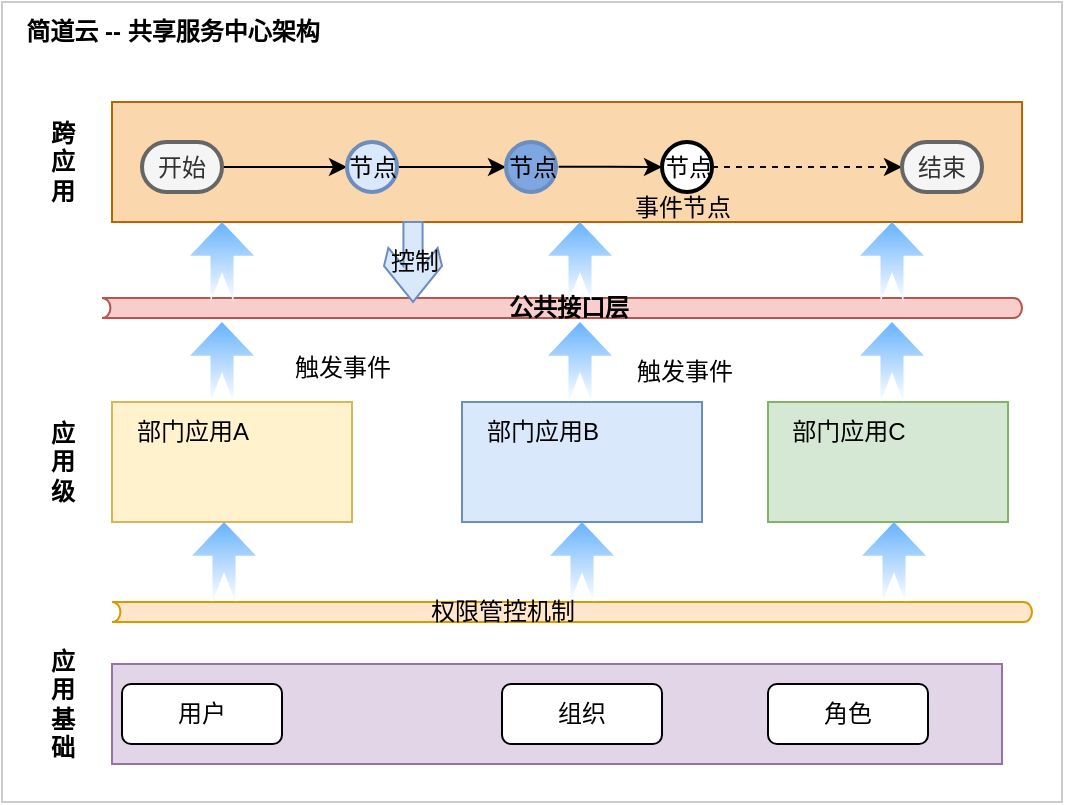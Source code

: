 <mxfile version="22.1.11" type="github">
  <diagram name="第 1 页" id="TcxBOGNoxhNB3zUfLRoM">
    <mxGraphModel dx="1558" dy="945" grid="1" gridSize="10" guides="1" tooltips="1" connect="1" arrows="1" fold="1" page="1" pageScale="1" pageWidth="827" pageHeight="1169" math="0" shadow="0">
      <root>
        <mxCell id="0" />
        <mxCell id="1" parent="0" />
        <mxCell id="caBVKX5DvzZF8dTOgs9q-64" value="" style="rounded=0;whiteSpace=wrap;html=1;strokeColor=#CCCCCC;" vertex="1" parent="1">
          <mxGeometry width="530" height="400" as="geometry" />
        </mxCell>
        <mxCell id="caBVKX5DvzZF8dTOgs9q-65" value="简道云 -- 共享服务中心架构" style="text;html=1;align=center;verticalAlign=middle;resizable=0;points=[];autosize=1;strokeColor=none;fillColor=none;fontStyle=1" vertex="1" parent="1">
          <mxGeometry width="170" height="30" as="geometry" />
        </mxCell>
        <mxCell id="caBVKX5DvzZF8dTOgs9q-66" value="" style="rounded=0;whiteSpace=wrap;html=1;fillColor=#fff2cc;strokeColor=#d6b656;" vertex="1" parent="1">
          <mxGeometry x="55" y="200" width="120" height="60" as="geometry" />
        </mxCell>
        <mxCell id="caBVKX5DvzZF8dTOgs9q-67" value="" style="rounded=0;whiteSpace=wrap;html=1;fillColor=#dae8fc;strokeColor=#6c8ebf;" vertex="1" parent="1">
          <mxGeometry x="230" y="200" width="120" height="60" as="geometry" />
        </mxCell>
        <mxCell id="caBVKX5DvzZF8dTOgs9q-68" value="应&lt;br&gt;用&lt;br&gt;级" style="text;html=1;align=center;verticalAlign=middle;resizable=0;points=[];autosize=1;strokeColor=none;fillColor=none;fontStyle=1" vertex="1" parent="1">
          <mxGeometry x="10" y="200" width="40" height="60" as="geometry" />
        </mxCell>
        <mxCell id="caBVKX5DvzZF8dTOgs9q-69" value="" style="rounded=0;whiteSpace=wrap;html=1;fillColor=#fad7ac;strokeColor=#b46504;" vertex="1" parent="1">
          <mxGeometry x="55" y="50" width="455" height="60" as="geometry" />
        </mxCell>
        <mxCell id="caBVKX5DvzZF8dTOgs9q-70" value="" style="rounded=0;whiteSpace=wrap;html=1;fillColor=#d5e8d4;strokeColor=#82b366;" vertex="1" parent="1">
          <mxGeometry x="383" y="200" width="120" height="60" as="geometry" />
        </mxCell>
        <mxCell id="caBVKX5DvzZF8dTOgs9q-71" value="触发事件" style="text;html=1;align=center;verticalAlign=middle;resizable=0;points=[];autosize=1;strokeColor=none;fillColor=none;" vertex="1" parent="1">
          <mxGeometry x="135" y="168" width="70" height="30" as="geometry" />
        </mxCell>
        <mxCell id="caBVKX5DvzZF8dTOgs9q-72" value="" style="shape=cylinder3;whiteSpace=wrap;html=1;boundedLbl=1;backgroundOutline=1;size=4.228;lid=0;flipH=1;direction=south;fillColor=#f8cecc;strokeColor=#b85450;" vertex="1" parent="1">
          <mxGeometry x="50" y="148" width="460" height="10" as="geometry" />
        </mxCell>
        <mxCell id="caBVKX5DvzZF8dTOgs9q-73" value="公共接口层" style="text;html=1;align=center;verticalAlign=middle;resizable=0;points=[];autosize=1;strokeColor=none;fillColor=none;fontStyle=1" vertex="1" parent="1">
          <mxGeometry x="242.5" y="138" width="80" height="30" as="geometry" />
        </mxCell>
        <mxCell id="caBVKX5DvzZF8dTOgs9q-74" value="" style="rounded=0;whiteSpace=wrap;html=1;fillColor=#e1d5e7;strokeColor=#9673a6;" vertex="1" parent="1">
          <mxGeometry x="55" y="331" width="445" height="50" as="geometry" />
        </mxCell>
        <mxCell id="caBVKX5DvzZF8dTOgs9q-75" value="" style="shape=cylinder3;whiteSpace=wrap;html=1;boundedLbl=1;backgroundOutline=1;size=4.228;lid=0;flipH=1;direction=south;fillColor=#ffe6cc;strokeColor=#d79b00;" vertex="1" parent="1">
          <mxGeometry x="55" y="300" width="460" height="10" as="geometry" />
        </mxCell>
        <mxCell id="caBVKX5DvzZF8dTOgs9q-76" value="权限管控机制" style="text;html=1;align=center;verticalAlign=middle;resizable=0;points=[];autosize=1;strokeColor=none;fillColor=none;" vertex="1" parent="1">
          <mxGeometry x="200" y="290" width="100" height="30" as="geometry" />
        </mxCell>
        <mxCell id="caBVKX5DvzZF8dTOgs9q-77" value="" style="html=1;shadow=0;dashed=0;align=center;verticalAlign=middle;shape=mxgraph.arrows2.arrow;dy=0.64;dx=16.89;notch=15;direction=south;gradientColor=#66B2FF;fillColor=default;gradientDirection=east;strokeColor=none;flipV=1;" vertex="1" parent="1">
          <mxGeometry x="95" y="260" width="32" height="40" as="geometry" />
        </mxCell>
        <mxCell id="caBVKX5DvzZF8dTOgs9q-78" value="用户" style="rounded=1;whiteSpace=wrap;html=1;" vertex="1" parent="1">
          <mxGeometry x="60" y="341" width="80" height="30" as="geometry" />
        </mxCell>
        <mxCell id="caBVKX5DvzZF8dTOgs9q-79" value="组织" style="rounded=1;whiteSpace=wrap;html=1;" vertex="1" parent="1">
          <mxGeometry x="250" y="341" width="80" height="30" as="geometry" />
        </mxCell>
        <mxCell id="caBVKX5DvzZF8dTOgs9q-80" value="角色" style="rounded=1;whiteSpace=wrap;html=1;" vertex="1" parent="1">
          <mxGeometry x="383" y="341" width="80" height="30" as="geometry" />
        </mxCell>
        <mxCell id="caBVKX5DvzZF8dTOgs9q-81" value="" style="html=1;shadow=0;dashed=0;align=center;verticalAlign=middle;shape=mxgraph.arrows2.arrow;dy=0.64;dx=16.89;notch=15;direction=south;gradientColor=#66B2FF;fillColor=default;gradientDirection=east;strokeColor=none;flipV=1;" vertex="1" parent="1">
          <mxGeometry x="274" y="260" width="32" height="40" as="geometry" />
        </mxCell>
        <mxCell id="caBVKX5DvzZF8dTOgs9q-82" value="" style="html=1;shadow=0;dashed=0;align=center;verticalAlign=middle;shape=mxgraph.arrows2.arrow;dy=0.64;dx=16.89;notch=15;direction=south;gradientColor=#66B2FF;fillColor=default;gradientDirection=east;strokeColor=none;flipV=1;" vertex="1" parent="1">
          <mxGeometry x="430" y="260" width="32" height="40" as="geometry" />
        </mxCell>
        <mxCell id="caBVKX5DvzZF8dTOgs9q-83" value="部门应用A" style="text;html=1;align=center;verticalAlign=middle;resizable=0;points=[];autosize=1;strokeColor=none;fillColor=none;" vertex="1" parent="1">
          <mxGeometry x="55" y="200" width="80" height="30" as="geometry" />
        </mxCell>
        <mxCell id="caBVKX5DvzZF8dTOgs9q-84" value="部门应用B" style="text;html=1;align=center;verticalAlign=middle;resizable=0;points=[];autosize=1;strokeColor=none;fillColor=none;" vertex="1" parent="1">
          <mxGeometry x="230" y="200" width="80" height="30" as="geometry" />
        </mxCell>
        <mxCell id="caBVKX5DvzZF8dTOgs9q-85" value="部门应用C" style="text;html=1;align=center;verticalAlign=middle;resizable=0;points=[];autosize=1;strokeColor=none;fillColor=none;" vertex="1" parent="1">
          <mxGeometry x="383" y="200" width="80" height="30" as="geometry" />
        </mxCell>
        <mxCell id="caBVKX5DvzZF8dTOgs9q-86" value="" style="html=1;shadow=0;dashed=0;align=center;verticalAlign=middle;shape=mxgraph.arrows2.arrow;dy=0.64;dx=16.89;notch=15;direction=south;gradientColor=#66B2FF;fillColor=default;gradientDirection=east;strokeColor=none;flipV=1;" vertex="1" parent="1">
          <mxGeometry x="94" y="160" width="32" height="40" as="geometry" />
        </mxCell>
        <mxCell id="caBVKX5DvzZF8dTOgs9q-87" value="" style="html=1;shadow=0;dashed=0;align=center;verticalAlign=middle;shape=mxgraph.arrows2.arrow;dy=0.64;dx=16.89;notch=15;direction=south;gradientColor=#66B2FF;fillColor=default;gradientDirection=east;strokeColor=none;flipV=1;" vertex="1" parent="1">
          <mxGeometry x="273" y="160" width="32" height="40" as="geometry" />
        </mxCell>
        <mxCell id="caBVKX5DvzZF8dTOgs9q-88" value="" style="html=1;shadow=0;dashed=0;align=center;verticalAlign=middle;shape=mxgraph.arrows2.arrow;dy=0.64;dx=16.89;notch=15;direction=south;gradientColor=#66B2FF;fillColor=default;gradientDirection=east;strokeColor=none;flipV=1;" vertex="1" parent="1">
          <mxGeometry x="429" y="160" width="32" height="40" as="geometry" />
        </mxCell>
        <mxCell id="caBVKX5DvzZF8dTOgs9q-89" value="" style="html=1;shadow=0;dashed=0;align=center;verticalAlign=middle;shape=mxgraph.arrows2.arrow;dy=0.64;dx=16.89;notch=15;direction=south;gradientColor=#66B2FF;fillColor=default;gradientDirection=east;strokeColor=none;flipV=1;" vertex="1" parent="1">
          <mxGeometry x="94" y="110" width="32" height="40" as="geometry" />
        </mxCell>
        <mxCell id="caBVKX5DvzZF8dTOgs9q-90" value="" style="html=1;shadow=0;dashed=0;align=center;verticalAlign=middle;shape=mxgraph.arrows2.arrow;dy=0.64;dx=16.89;notch=15;direction=south;gradientColor=#66B2FF;fillColor=default;gradientDirection=east;strokeColor=none;flipV=1;" vertex="1" parent="1">
          <mxGeometry x="273" y="110" width="32" height="40" as="geometry" />
        </mxCell>
        <mxCell id="caBVKX5DvzZF8dTOgs9q-91" value="" style="html=1;shadow=0;dashed=0;align=center;verticalAlign=middle;shape=mxgraph.arrows2.arrow;dy=0.64;dx=16.89;notch=15;direction=south;gradientColor=#66B2FF;fillColor=default;gradientDirection=east;strokeColor=none;flipV=1;" vertex="1" parent="1">
          <mxGeometry x="429" y="110" width="32" height="40" as="geometry" />
        </mxCell>
        <mxCell id="caBVKX5DvzZF8dTOgs9q-92" value="" style="edgeStyle=orthogonalEdgeStyle;rounded=0;orthogonalLoop=1;jettySize=auto;html=1;entryX=0;entryY=0.5;entryDx=0;entryDy=0;entryPerimeter=0;" edge="1" parent="1" source="caBVKX5DvzZF8dTOgs9q-93" target="caBVKX5DvzZF8dTOgs9q-95">
          <mxGeometry relative="1" as="geometry" />
        </mxCell>
        <mxCell id="caBVKX5DvzZF8dTOgs9q-93" value="开始" style="strokeWidth=2;html=1;shape=mxgraph.flowchart.terminator;whiteSpace=wrap;fillColor=#f5f5f5;fontColor=#333333;strokeColor=#666666;" vertex="1" parent="1">
          <mxGeometry x="70" y="70" width="40" height="25" as="geometry" />
        </mxCell>
        <mxCell id="caBVKX5DvzZF8dTOgs9q-94" value="" style="edgeStyle=orthogonalEdgeStyle;rounded=0;orthogonalLoop=1;jettySize=auto;html=1;" edge="1" parent="1" source="caBVKX5DvzZF8dTOgs9q-95" target="caBVKX5DvzZF8dTOgs9q-96">
          <mxGeometry relative="1" as="geometry">
            <mxPoint x="250" y="110" as="targetPoint" />
          </mxGeometry>
        </mxCell>
        <mxCell id="caBVKX5DvzZF8dTOgs9q-95" value="" style="strokeWidth=2;html=1;shape=mxgraph.flowchart.start_2;whiteSpace=wrap;fillColor=#dae8fc;strokeColor=#6c8ebf;" vertex="1" parent="1">
          <mxGeometry x="172.5" y="70" width="25" height="25" as="geometry" />
        </mxCell>
        <mxCell id="caBVKX5DvzZF8dTOgs9q-96" value="" style="strokeWidth=2;html=1;shape=mxgraph.flowchart.start_2;whiteSpace=wrap;fillColor=#7EA6E0;strokeColor=#6c8ebf;" vertex="1" parent="1">
          <mxGeometry x="252" y="70" width="25" height="25" as="geometry" />
        </mxCell>
        <mxCell id="caBVKX5DvzZF8dTOgs9q-97" value="" style="edgeStyle=orthogonalEdgeStyle;rounded=0;orthogonalLoop=1;jettySize=auto;html=1;dashed=1;" edge="1" parent="1" source="caBVKX5DvzZF8dTOgs9q-98" target="caBVKX5DvzZF8dTOgs9q-102">
          <mxGeometry relative="1" as="geometry" />
        </mxCell>
        <mxCell id="caBVKX5DvzZF8dTOgs9q-98" value="" style="strokeWidth=2;html=1;shape=mxgraph.flowchart.start_2;whiteSpace=wrap;" vertex="1" parent="1">
          <mxGeometry x="330" y="70" width="25" height="25" as="geometry" />
        </mxCell>
        <mxCell id="caBVKX5DvzZF8dTOgs9q-99" value="节点" style="text;html=1;align=center;verticalAlign=middle;resizable=0;points=[];autosize=1;strokeColor=none;fillColor=none;" vertex="1" parent="1">
          <mxGeometry x="160" y="67.5" width="50" height="30" as="geometry" />
        </mxCell>
        <mxCell id="caBVKX5DvzZF8dTOgs9q-100" value="节点" style="text;html=1;align=center;verticalAlign=middle;resizable=0;points=[];autosize=1;strokeColor=none;fillColor=none;" vertex="1" parent="1">
          <mxGeometry x="239.5" y="67.5" width="50" height="30" as="geometry" />
        </mxCell>
        <mxCell id="caBVKX5DvzZF8dTOgs9q-101" value="" style="edgeStyle=orthogonalEdgeStyle;rounded=0;orthogonalLoop=1;jettySize=auto;html=1;entryX=0;entryY=0.5;entryDx=0;entryDy=0;entryPerimeter=0;exitX=1.053;exitY=0.496;exitDx=0;exitDy=0;exitPerimeter=0;" edge="1" parent="1" source="caBVKX5DvzZF8dTOgs9q-96" target="caBVKX5DvzZF8dTOgs9q-98">
          <mxGeometry relative="1" as="geometry">
            <mxPoint x="295" y="82.26" as="sourcePoint" />
            <mxPoint x="367" y="82.26" as="targetPoint" />
          </mxGeometry>
        </mxCell>
        <mxCell id="caBVKX5DvzZF8dTOgs9q-102" value="结束" style="strokeWidth=2;html=1;shape=mxgraph.flowchart.terminator;whiteSpace=wrap;fillColor=#f5f5f5;fontColor=#333333;strokeColor=#666666;" vertex="1" parent="1">
          <mxGeometry x="450" y="70" width="40" height="25" as="geometry" />
        </mxCell>
        <mxCell id="caBVKX5DvzZF8dTOgs9q-103" value="事件节点" style="text;html=1;align=center;verticalAlign=middle;resizable=0;points=[];autosize=1;strokeColor=none;fillColor=none;" vertex="1" parent="1">
          <mxGeometry x="305" y="88" width="70" height="30" as="geometry" />
        </mxCell>
        <mxCell id="caBVKX5DvzZF8dTOgs9q-104" value="触发事件" style="text;html=1;align=center;verticalAlign=middle;resizable=0;points=[];autosize=1;strokeColor=none;fillColor=none;" vertex="1" parent="1">
          <mxGeometry x="306" y="170" width="70" height="30" as="geometry" />
        </mxCell>
        <mxCell id="caBVKX5DvzZF8dTOgs9q-105" value="" style="html=1;shadow=0;dashed=0;align=center;verticalAlign=middle;shape=mxgraph.arrows2.sharpArrow2;dy1=0.67;dx1=18;dx2=18;dy3=0.15;dx3=27;notch=0;flipV=1;direction=north;fillColor=#dae8fc;strokeColor=#6c8ebf;" vertex="1" parent="1">
          <mxGeometry x="191" y="110" width="29" height="40" as="geometry" />
        </mxCell>
        <mxCell id="caBVKX5DvzZF8dTOgs9q-106" value="节点" style="text;html=1;align=center;verticalAlign=middle;resizable=0;points=[];autosize=1;strokeColor=none;fillColor=none;" vertex="1" parent="1">
          <mxGeometry x="317.5" y="67.5" width="50" height="30" as="geometry" />
        </mxCell>
        <mxCell id="caBVKX5DvzZF8dTOgs9q-107" value="控制" style="text;html=1;align=center;verticalAlign=middle;resizable=0;points=[];autosize=1;strokeColor=none;fillColor=none;" vertex="1" parent="1">
          <mxGeometry x="180.5" y="115" width="50" height="30" as="geometry" />
        </mxCell>
        <mxCell id="caBVKX5DvzZF8dTOgs9q-108" value="跨&lt;br&gt;应&lt;br&gt;用" style="text;html=1;align=center;verticalAlign=middle;resizable=0;points=[];autosize=1;strokeColor=none;fillColor=none;fontStyle=1" vertex="1" parent="1">
          <mxGeometry x="10" y="50" width="40" height="60" as="geometry" />
        </mxCell>
        <mxCell id="caBVKX5DvzZF8dTOgs9q-109" value="应&lt;br&gt;用&lt;br&gt;基&lt;br&gt;础" style="text;html=1;align=center;verticalAlign=middle;resizable=0;points=[];autosize=1;strokeColor=none;fillColor=none;fontStyle=1" vertex="1" parent="1">
          <mxGeometry x="10" y="316" width="40" height="70" as="geometry" />
        </mxCell>
      </root>
    </mxGraphModel>
  </diagram>
</mxfile>
